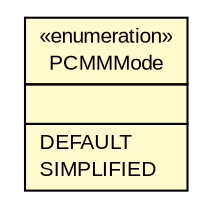 #!/usr/local/bin/dot
#
# Class diagram 
# Generated by UMLGraph version R5_6-24-gf6e263 (http://www.umlgraph.org/)
#

digraph G {
	edge [fontname="arial",fontsize=10,labelfontname="arial",labelfontsize=10];
	node [fontname="arial",fontsize=10,shape=plaintext];
	nodesep=0.25;
	ranksep=0.5;
	// gov.sandia.cf.model.PCMMMode
	c281962 [label=<<table title="gov.sandia.cf.model.PCMMMode" border="0" cellborder="1" cellspacing="0" cellpadding="2" port="p" bgcolor="lemonChiffon" href="./PCMMMode.html">
		<tr><td><table border="0" cellspacing="0" cellpadding="1">
<tr><td align="center" balign="center"> &#171;enumeration&#187; </td></tr>
<tr><td align="center" balign="center"> PCMMMode </td></tr>
		</table></td></tr>
		<tr><td><table border="0" cellspacing="0" cellpadding="1">
<tr><td align="left" balign="left">  </td></tr>
		</table></td></tr>
		<tr><td><table border="0" cellspacing="0" cellpadding="1">
<tr><td align="left" balign="left"> DEFAULT </td></tr>
<tr><td align="left" balign="left"> SIMPLIFIED </td></tr>
		</table></td></tr>
		</table>>, URL="./PCMMMode.html", fontname="arial", fontcolor="black", fontsize=10.0];
}

